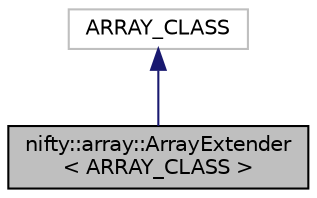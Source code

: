 digraph "nifty::array::ArrayExtender&lt; ARRAY_CLASS &gt;"
{
  edge [fontname="Helvetica",fontsize="10",labelfontname="Helvetica",labelfontsize="10"];
  node [fontname="Helvetica",fontsize="10",shape=record];
  Node1 [label="nifty::array::ArrayExtender\l\< ARRAY_CLASS \>",height=0.2,width=0.4,color="black", fillcolor="grey75", style="filled", fontcolor="black"];
  Node2 -> Node1 [dir="back",color="midnightblue",fontsize="10",style="solid",fontname="Helvetica"];
  Node2 [label="ARRAY_CLASS",height=0.2,width=0.4,color="grey75", fillcolor="white", style="filled"];
}
